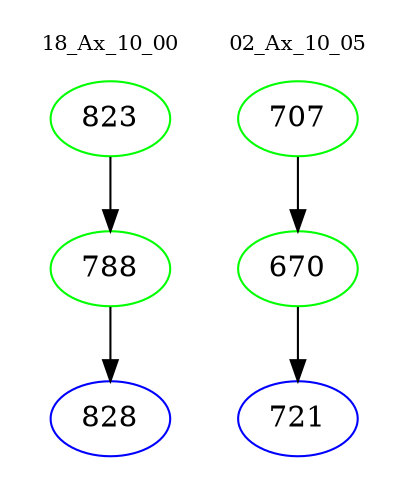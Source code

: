 digraph{
subgraph cluster_0 {
color = white
label = "18_Ax_10_00";
fontsize=10;
T0_823 [label="823", color="green"]
T0_823 -> T0_788 [color="black"]
T0_788 [label="788", color="green"]
T0_788 -> T0_828 [color="black"]
T0_828 [label="828", color="blue"]
}
subgraph cluster_1 {
color = white
label = "02_Ax_10_05";
fontsize=10;
T1_707 [label="707", color="green"]
T1_707 -> T1_670 [color="black"]
T1_670 [label="670", color="green"]
T1_670 -> T1_721 [color="black"]
T1_721 [label="721", color="blue"]
}
}
